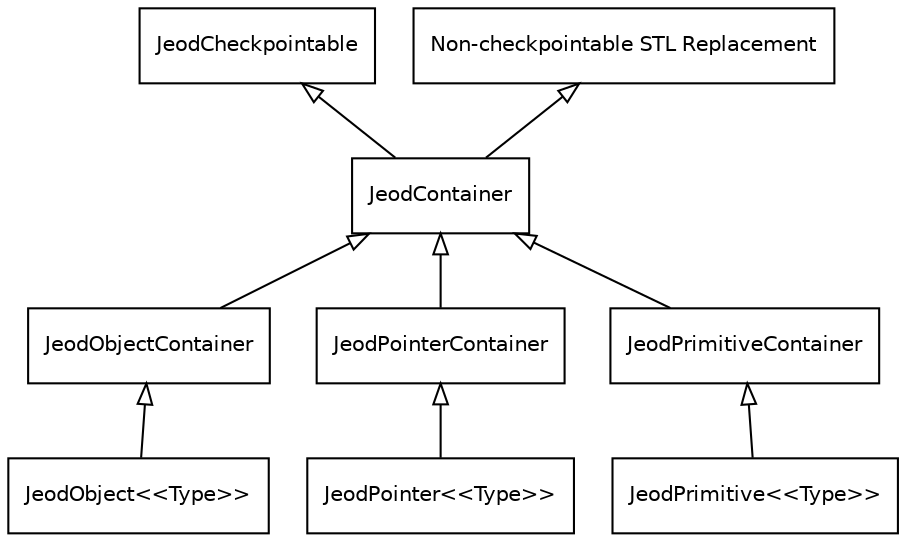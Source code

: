 digraph G { 
   rankdir=BT;
   node [fontname="Helvetica",fontsize=10,shape=box];
   edge [fontname="Helvetica",fontsize=10,arrowhead=empty];


   JeodContainer -> {JeodCheckpointable; NoncheckpointableSTLReplacement};

   JeodObjectContainer -> JeodContainer;
   JeodPointerContainer -> JeodContainer;
   JeodPrimitiveContainer -> JeodContainer;

   JeodObjectType -> JeodObjectContainer;
   JeodPointerType -> JeodPointerContainer;
   JeodPrimitiveType -> JeodPrimitiveContainer;

   JeodObjectType [label="JeodObject<<Type>>"]
   JeodPointerType [label="JeodPointer<<Type>>"]
   JeodPrimitiveType [label="JeodPrimitive<<Type>>"]

   NoncheckpointableSTLReplacement [label="Non-checkpointable STL Replacement"]

}
